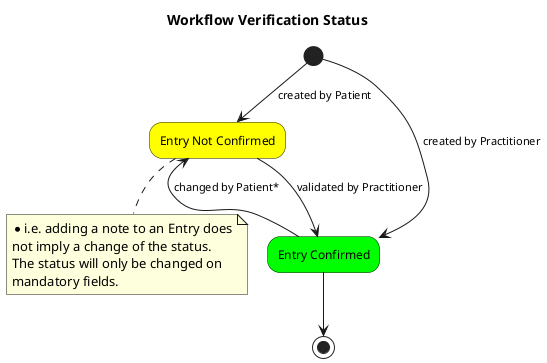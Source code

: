 @startuml
title Workflow Verification Status

(*) -->[created by Patient]  "Entry Not Confirmed" #FFFF00
(*) -->[created by Practitioner]  "Entry Confirmed"
"Entry Not Confirmed" -->[validated by Practitioner] "Entry Confirmed" #00FF00

"Entry Confirmed" -->[changed by Patient*] "Entry Not Confirmed"
note bottom
  * i.e. adding a note to an Entry does 
  not imply a change of the status. 
  The status will only be changed on 
  mandatory fields.
end note

"Entry Confirmed" --> (*)



@enduml